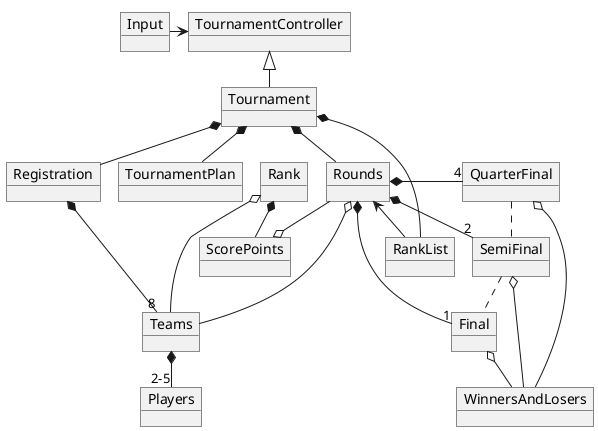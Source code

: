 @startuml
!pragma layout smetana

Object TournamentController
Object Tournament
Object RankList
Object Registration
Object Rounds
Object Players
Object Teams
Object Rank
Object QuarterFinal
Object SemiFinal
Object Final
Object ScorePoints
Object WinnersAndLosers
Object TournamentPlan
Object Input


TournamentController <|-- Tournament

Tournament *-- Registration
Tournament *-- TournamentPlan
Tournament *-- Rounds
Tournament *-- RankList

Registration *--- "8" Teams
Input -> TournamentController

Rounds <-- RankList
Rounds *- "4" QuarterFinal
Rounds *-- "2" SemiFinal
Rounds *-- "1" Final
Rounds o-- Teams
Rounds --o ScorePoints

Teams *-- "2-5" Players

Rank o-- Teams
Rank *-- ScorePoints

QuarterFinal .. SemiFinal
QuarterFinal o--  WinnersAndLosers

SemiFinal .. Final
SemiFinal o--  WinnersAndLosers

Final o-- WinnersAndLosers

@enduml